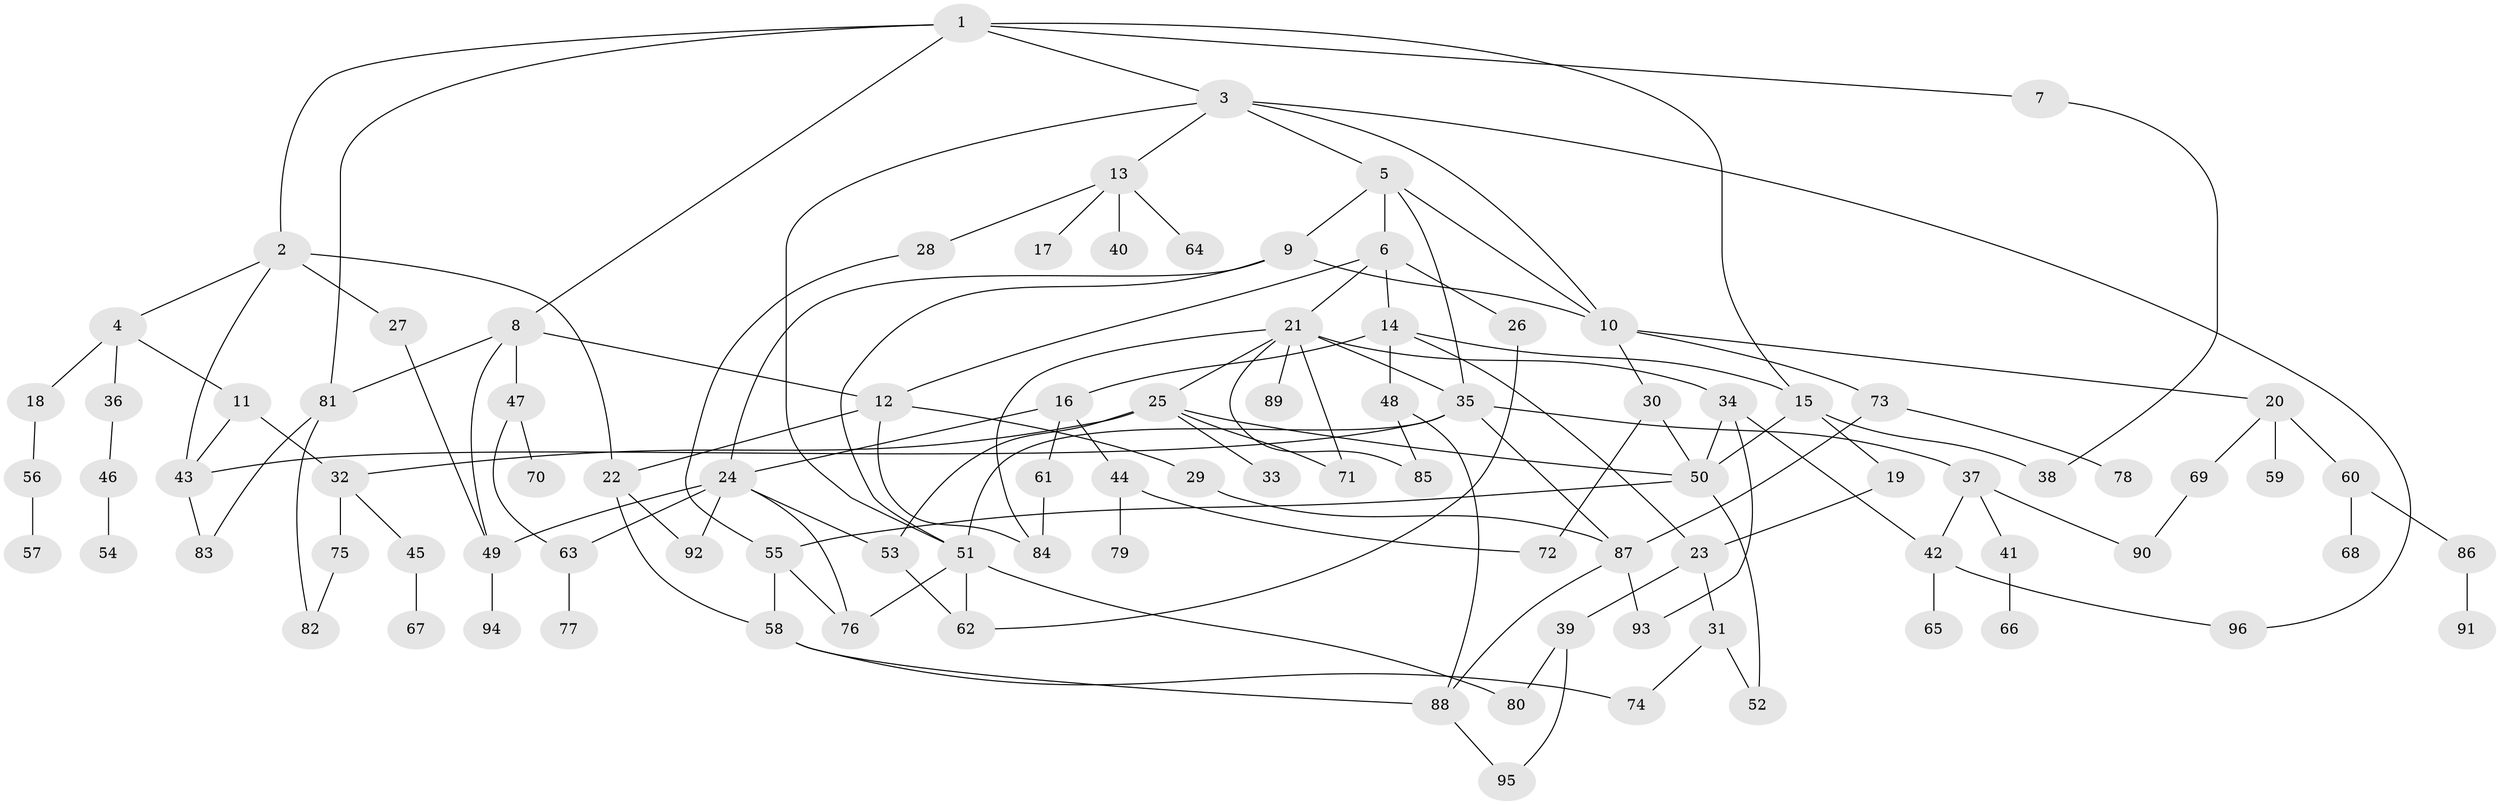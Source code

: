 // Generated by graph-tools (version 1.1) at 2025/42/03/09/25 04:42:28]
// undirected, 96 vertices, 143 edges
graph export_dot {
graph [start="1"]
  node [color=gray90,style=filled];
  1;
  2;
  3;
  4;
  5;
  6;
  7;
  8;
  9;
  10;
  11;
  12;
  13;
  14;
  15;
  16;
  17;
  18;
  19;
  20;
  21;
  22;
  23;
  24;
  25;
  26;
  27;
  28;
  29;
  30;
  31;
  32;
  33;
  34;
  35;
  36;
  37;
  38;
  39;
  40;
  41;
  42;
  43;
  44;
  45;
  46;
  47;
  48;
  49;
  50;
  51;
  52;
  53;
  54;
  55;
  56;
  57;
  58;
  59;
  60;
  61;
  62;
  63;
  64;
  65;
  66;
  67;
  68;
  69;
  70;
  71;
  72;
  73;
  74;
  75;
  76;
  77;
  78;
  79;
  80;
  81;
  82;
  83;
  84;
  85;
  86;
  87;
  88;
  89;
  90;
  91;
  92;
  93;
  94;
  95;
  96;
  1 -- 2;
  1 -- 3;
  1 -- 7;
  1 -- 8;
  1 -- 15;
  1 -- 81;
  2 -- 4;
  2 -- 22;
  2 -- 27;
  2 -- 43;
  3 -- 5;
  3 -- 10;
  3 -- 13;
  3 -- 96;
  3 -- 51;
  4 -- 11;
  4 -- 18;
  4 -- 36;
  5 -- 6;
  5 -- 9;
  5 -- 35;
  5 -- 10;
  6 -- 14;
  6 -- 21;
  6 -- 26;
  6 -- 12;
  7 -- 38;
  8 -- 12;
  8 -- 47;
  8 -- 49;
  8 -- 81;
  9 -- 24;
  9 -- 51;
  9 -- 10;
  10 -- 20;
  10 -- 30;
  10 -- 73;
  11 -- 32;
  11 -- 43;
  12 -- 29;
  12 -- 84;
  12 -- 22;
  13 -- 17;
  13 -- 28;
  13 -- 40;
  13 -- 64;
  14 -- 16;
  14 -- 48;
  14 -- 15;
  14 -- 23;
  15 -- 19;
  15 -- 50;
  15 -- 38;
  16 -- 44;
  16 -- 61;
  16 -- 24;
  18 -- 56;
  19 -- 23;
  20 -- 59;
  20 -- 60;
  20 -- 69;
  21 -- 25;
  21 -- 34;
  21 -- 35;
  21 -- 71;
  21 -- 85;
  21 -- 89;
  21 -- 84;
  22 -- 58;
  22 -- 92;
  23 -- 31;
  23 -- 39;
  24 -- 53;
  24 -- 76;
  24 -- 92;
  24 -- 49;
  24 -- 63;
  25 -- 32;
  25 -- 33;
  25 -- 71;
  25 -- 53;
  25 -- 50;
  26 -- 62;
  27 -- 49;
  28 -- 55;
  29 -- 87;
  30 -- 50;
  30 -- 72;
  31 -- 52;
  31 -- 74;
  32 -- 45;
  32 -- 75;
  34 -- 93;
  34 -- 50;
  34 -- 42;
  35 -- 37;
  35 -- 43;
  35 -- 51;
  35 -- 87;
  36 -- 46;
  37 -- 41;
  37 -- 42;
  37 -- 90;
  39 -- 95;
  39 -- 80;
  41 -- 66;
  42 -- 65;
  42 -- 96;
  43 -- 83;
  44 -- 72;
  44 -- 79;
  45 -- 67;
  46 -- 54;
  47 -- 63;
  47 -- 70;
  48 -- 88;
  48 -- 85;
  49 -- 94;
  50 -- 55;
  50 -- 52;
  51 -- 80;
  51 -- 62;
  51 -- 76;
  53 -- 62;
  55 -- 58;
  55 -- 76;
  56 -- 57;
  58 -- 74;
  58 -- 88;
  60 -- 68;
  60 -- 86;
  61 -- 84;
  63 -- 77;
  69 -- 90;
  73 -- 78;
  73 -- 87;
  75 -- 82;
  81 -- 82;
  81 -- 83;
  86 -- 91;
  87 -- 93;
  87 -- 88;
  88 -- 95;
}
